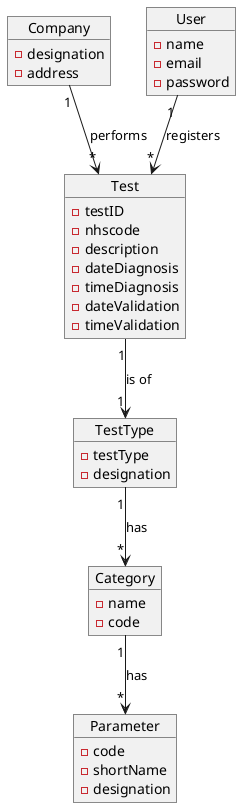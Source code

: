 @startuml

object Company{
-designation
-address
}

object User{
- name
- email
- password
}

object Test{
-testID
-nhscode
-description
-dateDiagnosis
-timeDiagnosis
-dateValidation
-timeValidation
}

object TestType{
- testType
- designation
}

object Category{
- name
- code
}

object Parameter{
- code
- shortName
- designation
}

Company "1" --> "*" Test : performs
Test "1" --> "1" TestType : is of
TestType "1" --> "*" Category: has
Category "1" --> "*" Parameter: has
User "1" --> "*" Test : registers

@enduml